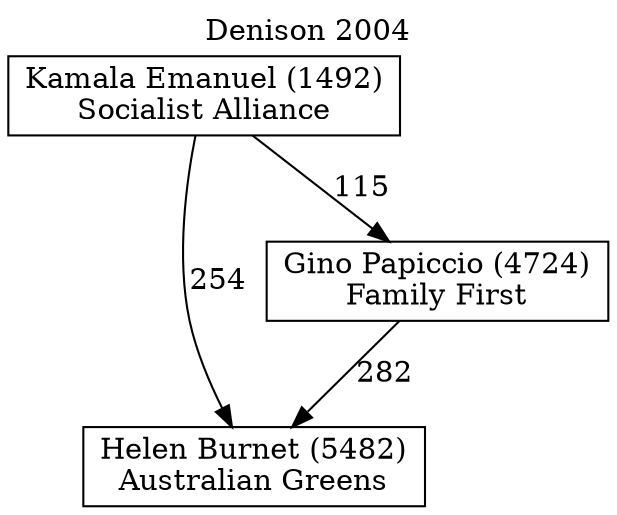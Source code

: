 // House preference flow
digraph "Helen Burnet (5482)_Denison_2004" {
	graph [label="Denison 2004" labelloc=t mclimit=10]
	node [shape=box]
	"Helen Burnet (5482)" [label="Helen Burnet (5482)
Australian Greens"]
	"Gino Papiccio (4724)" [label="Gino Papiccio (4724)
Family First"]
	"Kamala Emanuel (1492)" [label="Kamala Emanuel (1492)
Socialist Alliance"]
	"Helen Burnet (5482)" [label="Helen Burnet (5482)
Australian Greens"]
	"Kamala Emanuel (1492)" [label="Kamala Emanuel (1492)
Socialist Alliance"]
	"Kamala Emanuel (1492)" [label="Kamala Emanuel (1492)
Socialist Alliance"]
	"Gino Papiccio (4724)" [label="Gino Papiccio (4724)
Family First"]
	"Kamala Emanuel (1492)" [label="Kamala Emanuel (1492)
Socialist Alliance"]
	"Kamala Emanuel (1492)" [label="Kamala Emanuel (1492)
Socialist Alliance"]
	"Gino Papiccio (4724)" -> "Helen Burnet (5482)" [label=282]
	"Kamala Emanuel (1492)" -> "Gino Papiccio (4724)" [label=115]
	"Kamala Emanuel (1492)" -> "Helen Burnet (5482)" [label=254]
}
